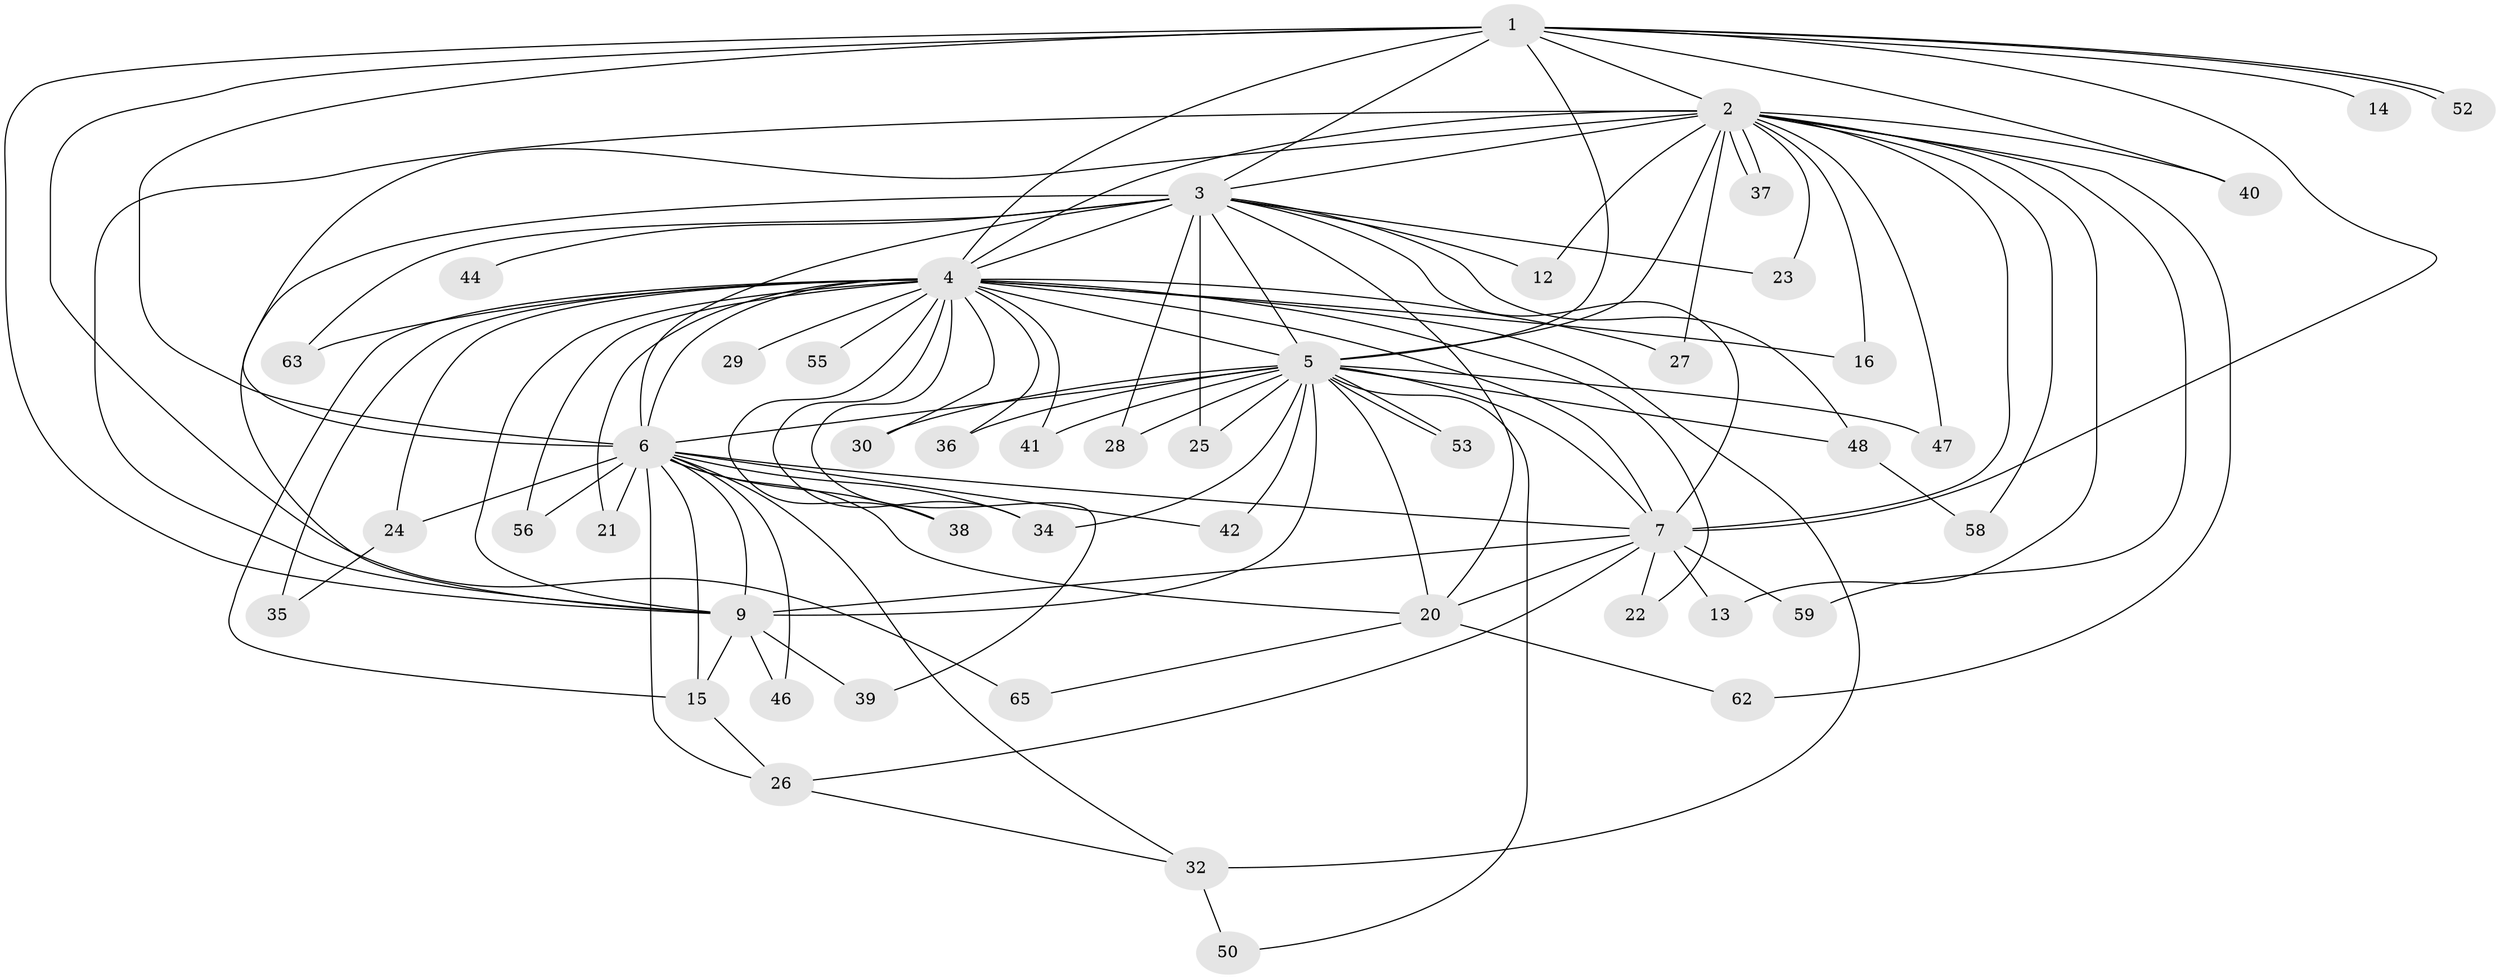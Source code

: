 // Generated by graph-tools (version 1.1) at 2025/23/03/03/25 07:23:46]
// undirected, 48 vertices, 110 edges
graph export_dot {
graph [start="1"]
  node [color=gray90,style=filled];
  1 [super="+10"];
  2 [super="+18"];
  3 [super="+43"];
  4 [super="+8"];
  5 [super="+17"];
  6 [super="+54"];
  7 [super="+11"];
  9 [super="+57"];
  12 [super="+19"];
  13;
  14;
  15 [super="+51"];
  16;
  20 [super="+33"];
  21 [super="+61"];
  22;
  23;
  24 [super="+31"];
  25;
  26 [super="+60"];
  27;
  28;
  29;
  30;
  32 [super="+64"];
  34 [super="+49"];
  35;
  36 [super="+45"];
  37;
  38;
  39;
  40;
  41;
  42;
  44;
  46;
  47;
  48;
  50;
  52;
  53;
  55;
  56;
  58;
  59;
  62;
  63;
  65;
  1 -- 2 [weight=2];
  1 -- 3 [weight=2];
  1 -- 4 [weight=4];
  1 -- 5 [weight=2];
  1 -- 6 [weight=2];
  1 -- 7 [weight=2];
  1 -- 9 [weight=2];
  1 -- 14 [weight=2];
  1 -- 52;
  1 -- 52;
  1 -- 65;
  1 -- 40;
  2 -- 3;
  2 -- 4 [weight=2];
  2 -- 5 [weight=2];
  2 -- 6;
  2 -- 7 [weight=2];
  2 -- 9;
  2 -- 12 [weight=2];
  2 -- 13;
  2 -- 16;
  2 -- 23;
  2 -- 27;
  2 -- 37;
  2 -- 37;
  2 -- 40;
  2 -- 47;
  2 -- 59;
  2 -- 62;
  2 -- 58;
  3 -- 4 [weight=3];
  3 -- 5;
  3 -- 6;
  3 -- 7;
  3 -- 9;
  3 -- 12;
  3 -- 23;
  3 -- 25;
  3 -- 28;
  3 -- 44 [weight=2];
  3 -- 48;
  3 -- 63;
  3 -- 20;
  4 -- 5 [weight=3];
  4 -- 6 [weight=2];
  4 -- 7 [weight=2];
  4 -- 9 [weight=3];
  4 -- 15;
  4 -- 21 [weight=2];
  4 -- 22;
  4 -- 24 [weight=2];
  4 -- 29 [weight=2];
  4 -- 32;
  4 -- 34;
  4 -- 35;
  4 -- 36;
  4 -- 41;
  4 -- 55 [weight=2];
  4 -- 16;
  4 -- 27;
  4 -- 30;
  4 -- 38;
  4 -- 39;
  4 -- 56;
  4 -- 63;
  5 -- 6;
  5 -- 7;
  5 -- 9;
  5 -- 20;
  5 -- 25;
  5 -- 28;
  5 -- 30;
  5 -- 34;
  5 -- 36 [weight=2];
  5 -- 41;
  5 -- 42;
  5 -- 47;
  5 -- 50;
  5 -- 53;
  5 -- 53;
  5 -- 48;
  6 -- 7;
  6 -- 9;
  6 -- 15;
  6 -- 26;
  6 -- 32;
  6 -- 38;
  6 -- 42;
  6 -- 46;
  6 -- 56;
  6 -- 34;
  6 -- 21;
  6 -- 24;
  6 -- 20;
  7 -- 9;
  7 -- 13;
  7 -- 20;
  7 -- 22;
  7 -- 26;
  7 -- 59;
  9 -- 39;
  9 -- 46;
  9 -- 15;
  15 -- 26;
  20 -- 62;
  20 -- 65;
  24 -- 35;
  26 -- 32;
  32 -- 50;
  48 -- 58;
}
